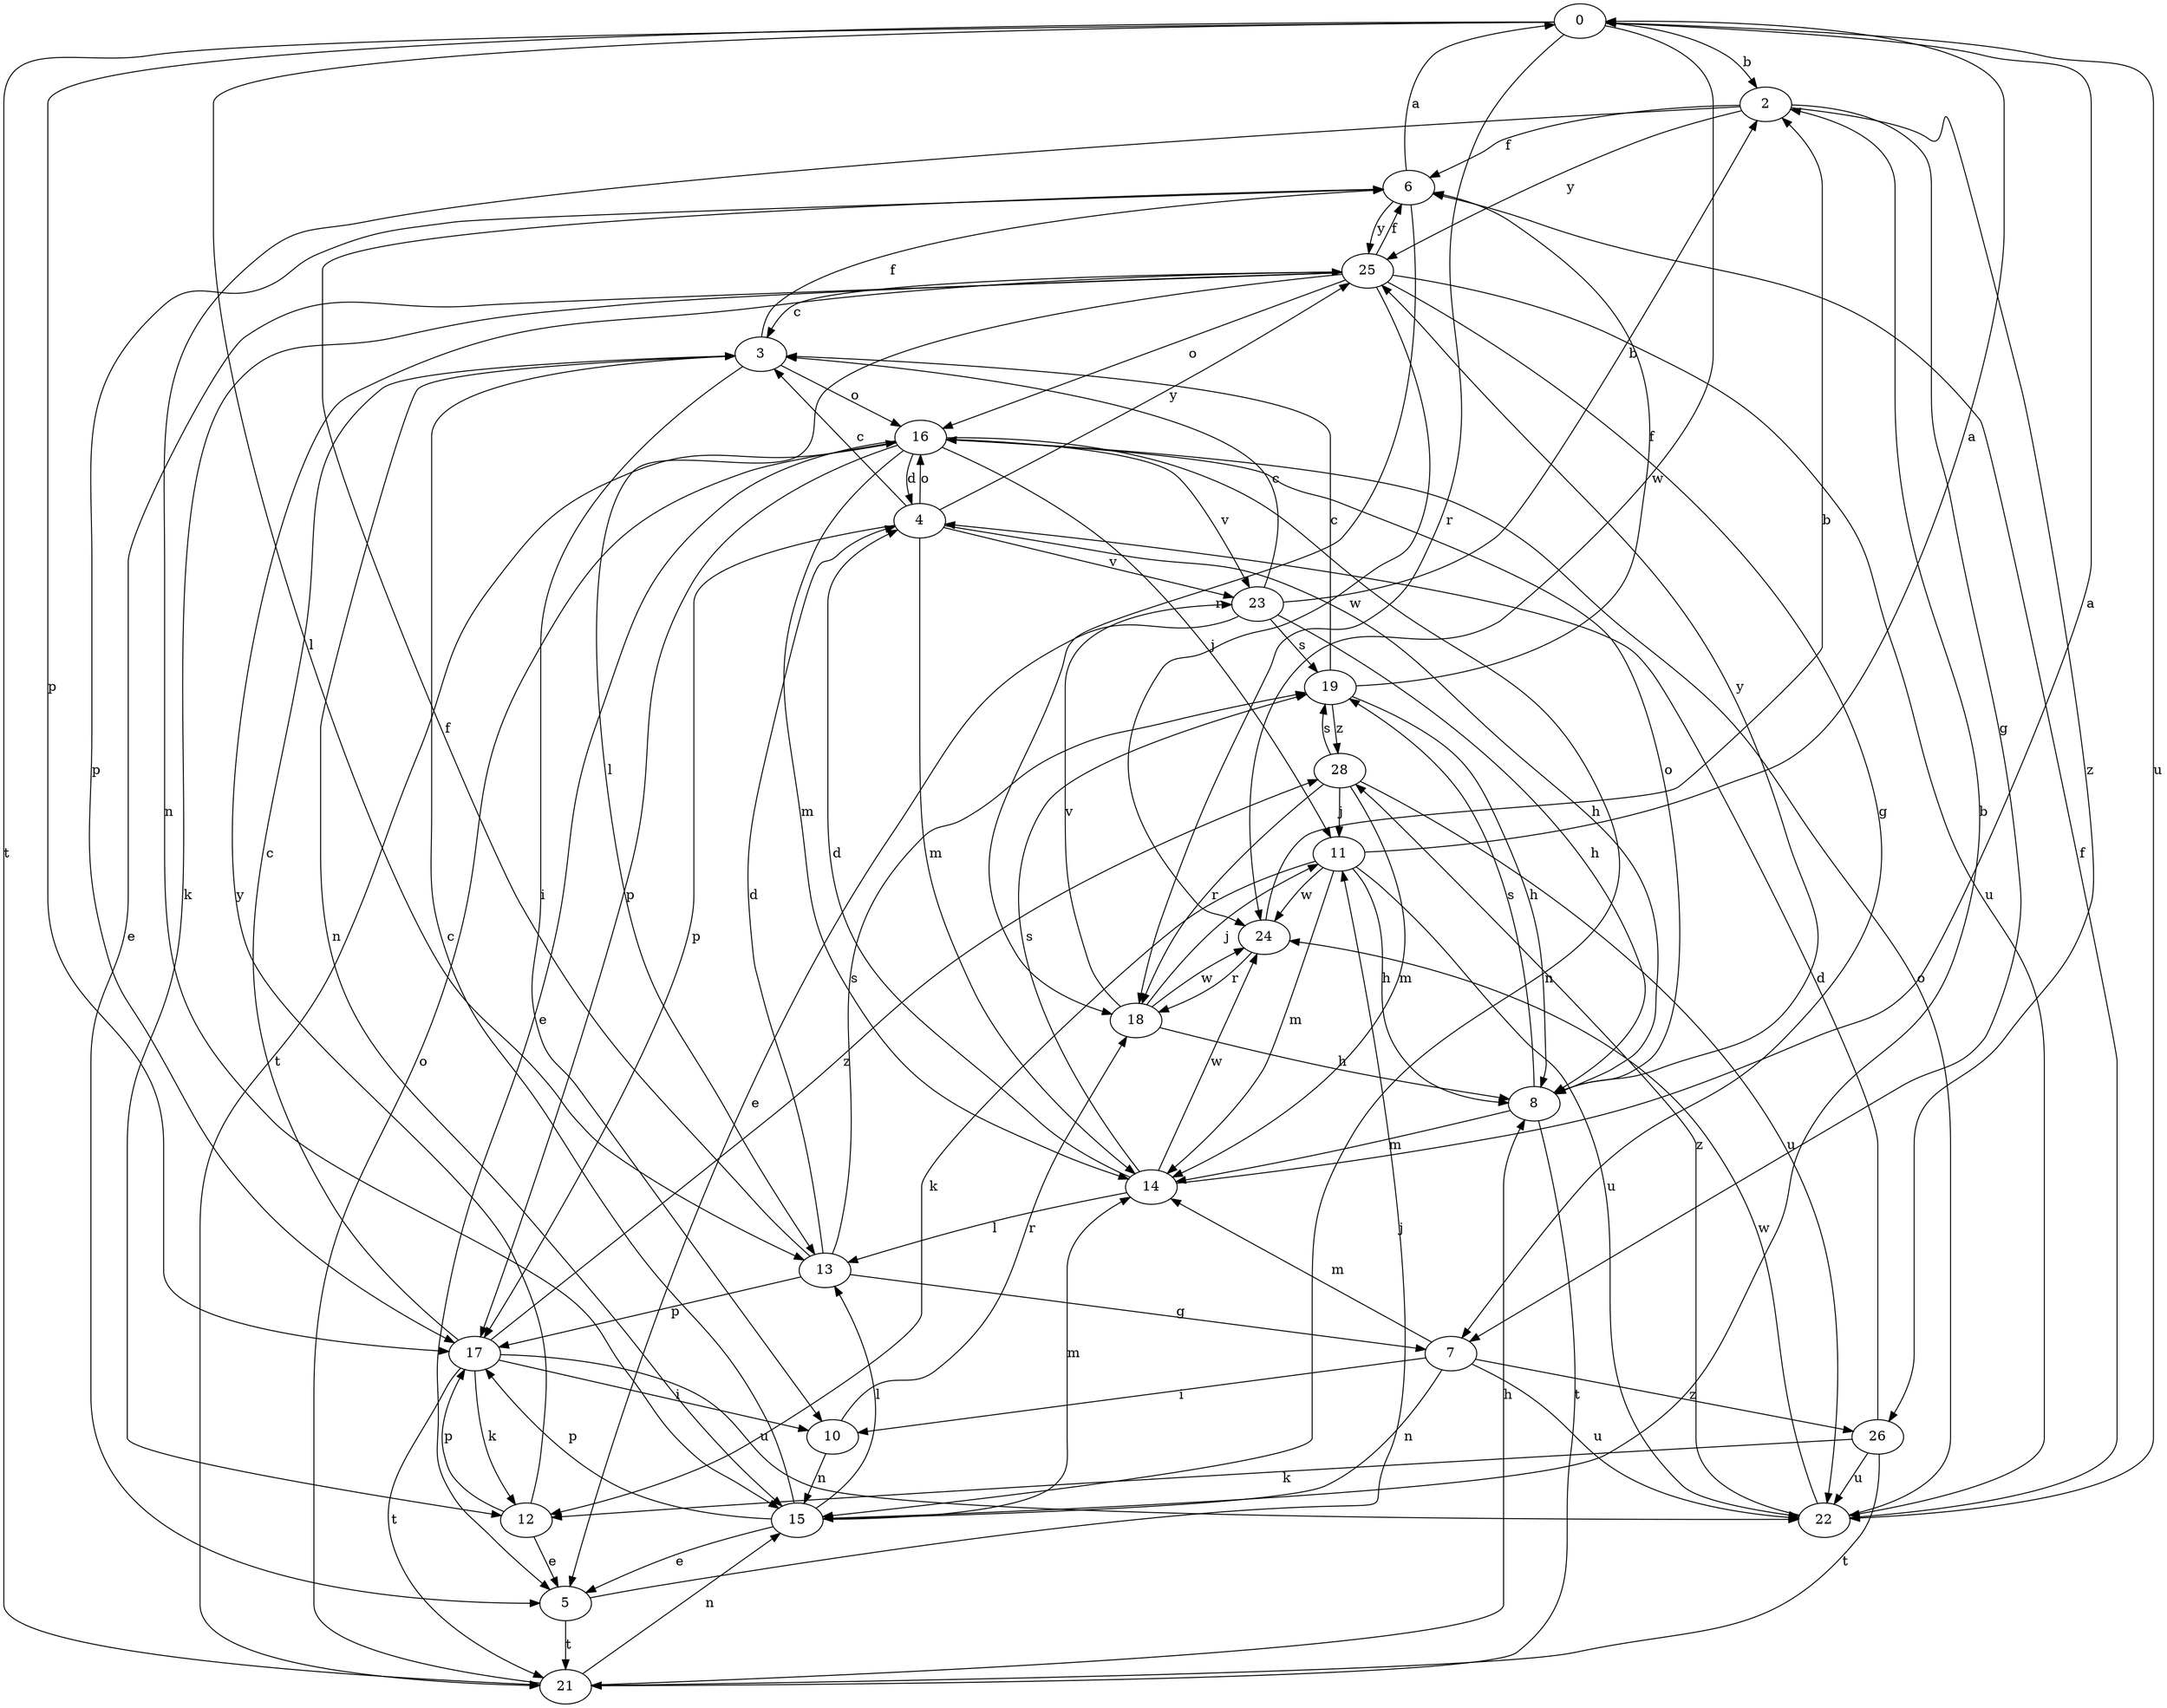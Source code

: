 strict digraph  {
0;
2;
3;
4;
5;
6;
7;
8;
10;
11;
12;
13;
14;
15;
16;
17;
18;
19;
21;
22;
23;
24;
25;
26;
28;
0 -> 2  [label=b];
0 -> 13  [label=l];
0 -> 17  [label=p];
0 -> 18  [label=r];
0 -> 21  [label=t];
0 -> 22  [label=u];
0 -> 24  [label=w];
2 -> 6  [label=f];
2 -> 7  [label=g];
2 -> 15  [label=n];
2 -> 25  [label=y];
2 -> 26  [label=z];
3 -> 6  [label=f];
3 -> 10  [label=i];
3 -> 15  [label=n];
3 -> 16  [label=o];
4 -> 3  [label=c];
4 -> 8  [label=h];
4 -> 14  [label=m];
4 -> 16  [label=o];
4 -> 17  [label=p];
4 -> 23  [label=v];
4 -> 25  [label=y];
5 -> 11  [label=j];
5 -> 21  [label=t];
6 -> 0  [label=a];
6 -> 17  [label=p];
6 -> 18  [label=r];
6 -> 25  [label=y];
7 -> 10  [label=i];
7 -> 14  [label=m];
7 -> 15  [label=n];
7 -> 22  [label=u];
7 -> 26  [label=z];
8 -> 14  [label=m];
8 -> 16  [label=o];
8 -> 19  [label=s];
8 -> 21  [label=t];
8 -> 25  [label=y];
10 -> 15  [label=n];
10 -> 18  [label=r];
11 -> 0  [label=a];
11 -> 8  [label=h];
11 -> 12  [label=k];
11 -> 14  [label=m];
11 -> 22  [label=u];
11 -> 24  [label=w];
12 -> 5  [label=e];
12 -> 17  [label=p];
12 -> 25  [label=y];
13 -> 4  [label=d];
13 -> 6  [label=f];
13 -> 7  [label=g];
13 -> 17  [label=p];
13 -> 19  [label=s];
14 -> 0  [label=a];
14 -> 4  [label=d];
14 -> 13  [label=l];
14 -> 19  [label=s];
14 -> 24  [label=w];
15 -> 2  [label=b];
15 -> 3  [label=c];
15 -> 5  [label=e];
15 -> 13  [label=l];
15 -> 14  [label=m];
15 -> 17  [label=p];
16 -> 4  [label=d];
16 -> 5  [label=e];
16 -> 11  [label=j];
16 -> 14  [label=m];
16 -> 15  [label=n];
16 -> 17  [label=p];
16 -> 21  [label=t];
16 -> 23  [label=v];
17 -> 3  [label=c];
17 -> 10  [label=i];
17 -> 12  [label=k];
17 -> 21  [label=t];
17 -> 22  [label=u];
17 -> 28  [label=z];
18 -> 8  [label=h];
18 -> 11  [label=j];
18 -> 23  [label=v];
18 -> 24  [label=w];
19 -> 3  [label=c];
19 -> 6  [label=f];
19 -> 8  [label=h];
19 -> 28  [label=z];
21 -> 8  [label=h];
21 -> 15  [label=n];
21 -> 16  [label=o];
22 -> 6  [label=f];
22 -> 16  [label=o];
22 -> 24  [label=w];
22 -> 28  [label=z];
23 -> 2  [label=b];
23 -> 3  [label=c];
23 -> 5  [label=e];
23 -> 8  [label=h];
23 -> 19  [label=s];
24 -> 2  [label=b];
24 -> 18  [label=r];
25 -> 3  [label=c];
25 -> 5  [label=e];
25 -> 6  [label=f];
25 -> 7  [label=g];
25 -> 12  [label=k];
25 -> 13  [label=l];
25 -> 16  [label=o];
25 -> 22  [label=u];
25 -> 24  [label=w];
26 -> 4  [label=d];
26 -> 12  [label=k];
26 -> 21  [label=t];
26 -> 22  [label=u];
28 -> 11  [label=j];
28 -> 14  [label=m];
28 -> 18  [label=r];
28 -> 19  [label=s];
28 -> 22  [label=u];
}
